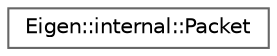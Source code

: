 digraph "Graphical Class Hierarchy"
{
 // LATEX_PDF_SIZE
  bgcolor="transparent";
  edge [fontname=Helvetica,fontsize=10,labelfontname=Helvetica,labelfontsize=10];
  node [fontname=Helvetica,fontsize=10,shape=box,height=0.2,width=0.4];
  rankdir="LR";
  Node0 [id="Node000000",label="Eigen::internal::Packet",height=0.2,width=0.4,color="grey40", fillcolor="white", style="filled",URL="$unionEigen_1_1internal_1_1Packet.html",tooltip=" "];
}
